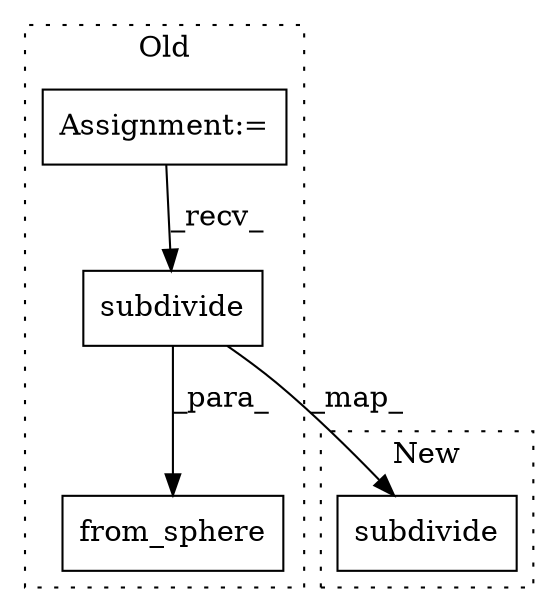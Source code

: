 digraph G {
subgraph cluster0 {
1 [label="subdivide" a="32" s="3393,3404" l="10,1" shape="box"];
3 [label="from_sphere" a="32" s="3364,3405" l="12,1" shape="box"];
4 [label="Assignment:=" a="7" s="3304" l="16" shape="box"];
label = "Old";
style="dotted";
}
subgraph cluster1 {
2 [label="subdivide" a="32" s="3334,3345" l="10,1" shape="box"];
label = "New";
style="dotted";
}
1 -> 3 [label="_para_"];
1 -> 2 [label="_map_"];
4 -> 1 [label="_recv_"];
}